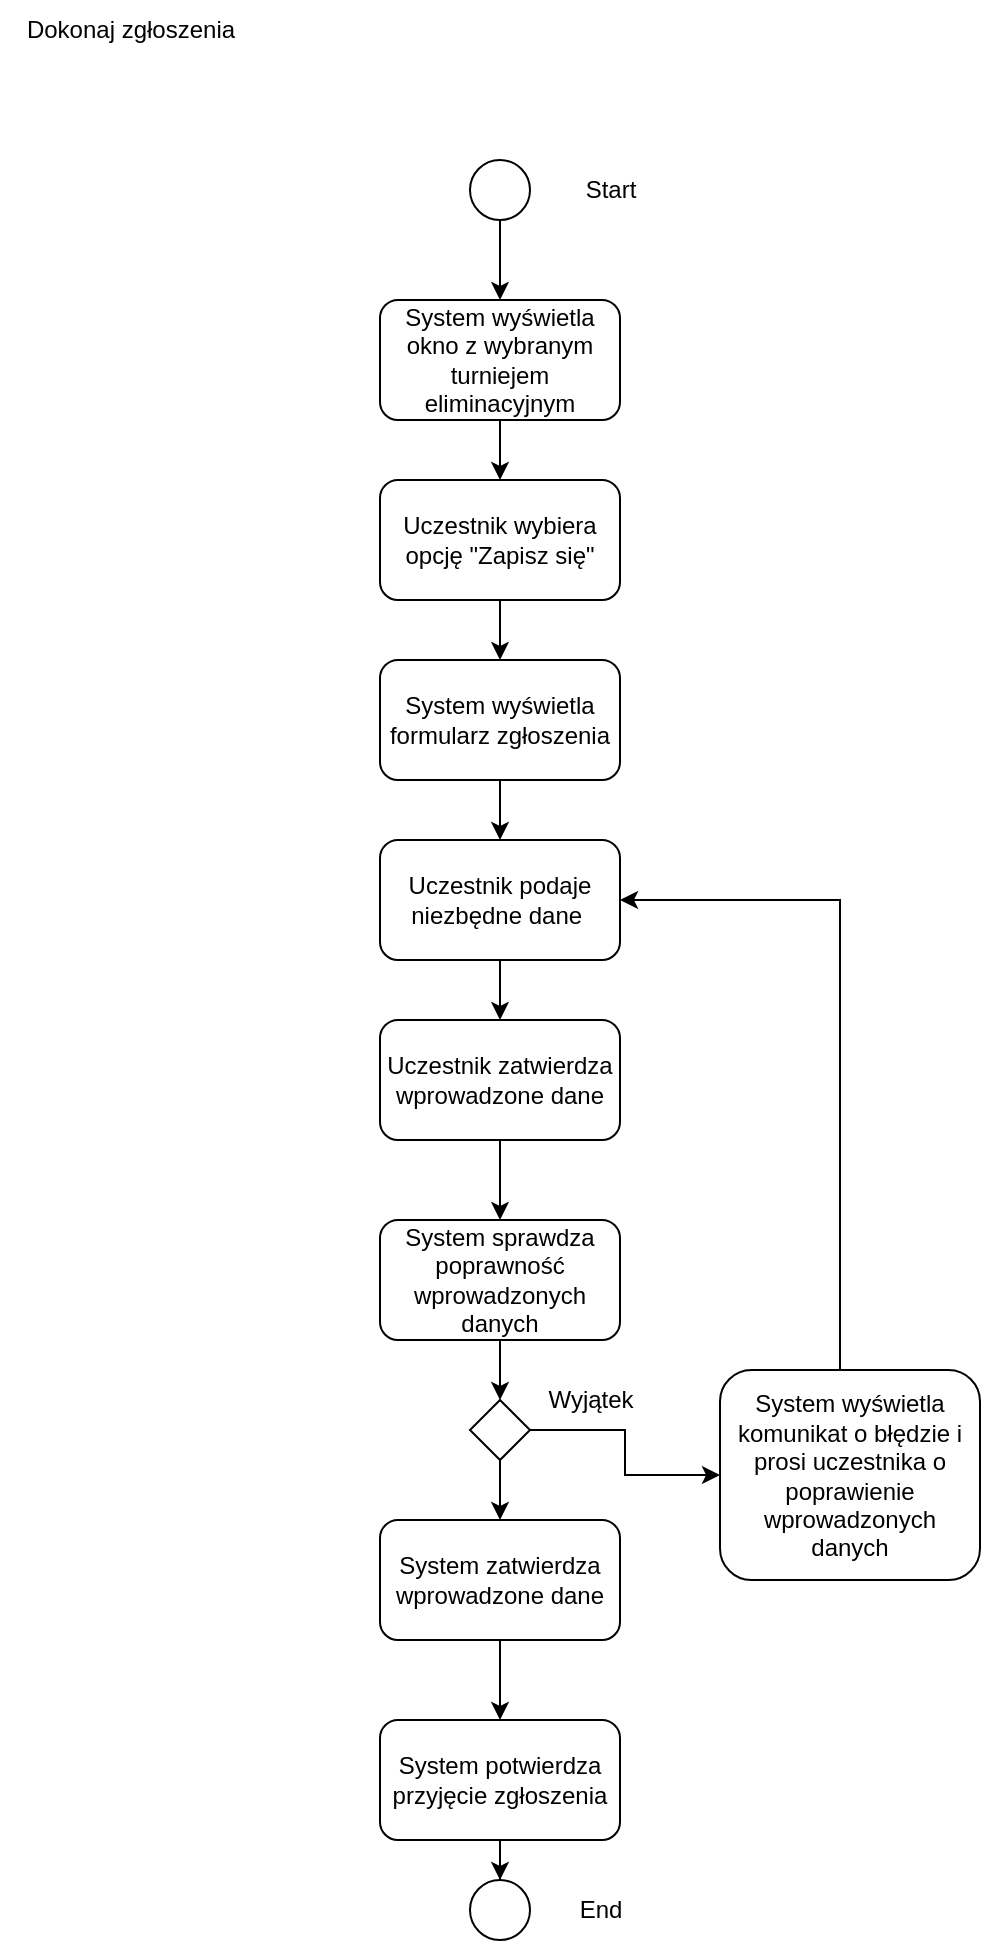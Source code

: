 <mxfile version="24.4.9" type="device">
  <diagram name="Strona-1" id="HsEo5W52fDbTF35tP13y">
    <mxGraphModel dx="1615" dy="1005" grid="1" gridSize="10" guides="1" tooltips="1" connect="1" arrows="1" fold="1" page="1" pageScale="1" pageWidth="827" pageHeight="1169" math="0" shadow="0">
      <root>
        <mxCell id="0" />
        <mxCell id="1" parent="0" />
        <mxCell id="VXkxd52t94LdjAe5KA_M-1" value="Dokonaj zgłoszenia" style="text;html=1;align=center;verticalAlign=middle;resizable=0;points=[];autosize=1;strokeColor=none;fillColor=none;" vertex="1" parent="1">
          <mxGeometry x="30" y="80" width="130" height="30" as="geometry" />
        </mxCell>
        <mxCell id="VXkxd52t94LdjAe5KA_M-13" value="" style="edgeStyle=orthogonalEdgeStyle;rounded=0;orthogonalLoop=1;jettySize=auto;html=1;" edge="1" parent="1" source="VXkxd52t94LdjAe5KA_M-2" target="VXkxd52t94LdjAe5KA_M-6">
          <mxGeometry relative="1" as="geometry" />
        </mxCell>
        <mxCell id="VXkxd52t94LdjAe5KA_M-2" value="System wyświetla okno z wybranym turniejem eliminacyjnym" style="rounded=1;whiteSpace=wrap;html=1;" vertex="1" parent="1">
          <mxGeometry x="220" y="230" width="120" height="60" as="geometry" />
        </mxCell>
        <mxCell id="VXkxd52t94LdjAe5KA_M-4" value="" style="edgeStyle=orthogonalEdgeStyle;rounded=0;orthogonalLoop=1;jettySize=auto;html=1;" edge="1" parent="1" source="VXkxd52t94LdjAe5KA_M-3" target="VXkxd52t94LdjAe5KA_M-2">
          <mxGeometry relative="1" as="geometry" />
        </mxCell>
        <mxCell id="VXkxd52t94LdjAe5KA_M-3" value="" style="ellipse;whiteSpace=wrap;html=1;aspect=fixed;" vertex="1" parent="1">
          <mxGeometry x="265" y="160" width="30" height="30" as="geometry" />
        </mxCell>
        <mxCell id="VXkxd52t94LdjAe5KA_M-5" value="Start" style="text;html=1;align=center;verticalAlign=middle;resizable=0;points=[];autosize=1;strokeColor=none;fillColor=none;" vertex="1" parent="1">
          <mxGeometry x="310" y="160" width="50" height="30" as="geometry" />
        </mxCell>
        <mxCell id="VXkxd52t94LdjAe5KA_M-14" value="" style="edgeStyle=orthogonalEdgeStyle;rounded=0;orthogonalLoop=1;jettySize=auto;html=1;" edge="1" parent="1" source="VXkxd52t94LdjAe5KA_M-6" target="VXkxd52t94LdjAe5KA_M-7">
          <mxGeometry relative="1" as="geometry" />
        </mxCell>
        <mxCell id="VXkxd52t94LdjAe5KA_M-6" value="Uczestnik wybiera opcję &quot;Zapisz się&quot;" style="rounded=1;whiteSpace=wrap;html=1;" vertex="1" parent="1">
          <mxGeometry x="220" y="320" width="120" height="60" as="geometry" />
        </mxCell>
        <mxCell id="VXkxd52t94LdjAe5KA_M-15" value="" style="edgeStyle=orthogonalEdgeStyle;rounded=0;orthogonalLoop=1;jettySize=auto;html=1;" edge="1" parent="1" source="VXkxd52t94LdjAe5KA_M-7" target="VXkxd52t94LdjAe5KA_M-8">
          <mxGeometry relative="1" as="geometry" />
        </mxCell>
        <mxCell id="VXkxd52t94LdjAe5KA_M-7" value="System wyświetla formularz zgłoszenia" style="rounded=1;whiteSpace=wrap;html=1;" vertex="1" parent="1">
          <mxGeometry x="220" y="410" width="120" height="60" as="geometry" />
        </mxCell>
        <mxCell id="VXkxd52t94LdjAe5KA_M-20" value="" style="edgeStyle=orthogonalEdgeStyle;rounded=0;orthogonalLoop=1;jettySize=auto;html=1;" edge="1" parent="1" source="VXkxd52t94LdjAe5KA_M-8" target="VXkxd52t94LdjAe5KA_M-11">
          <mxGeometry relative="1" as="geometry" />
        </mxCell>
        <mxCell id="VXkxd52t94LdjAe5KA_M-8" value="Uczestnik podaje niezbędne dane&amp;nbsp;" style="rounded=1;whiteSpace=wrap;html=1;" vertex="1" parent="1">
          <mxGeometry x="220" y="500" width="120" height="60" as="geometry" />
        </mxCell>
        <mxCell id="VXkxd52t94LdjAe5KA_M-21" value="" style="edgeStyle=orthogonalEdgeStyle;rounded=0;orthogonalLoop=1;jettySize=auto;html=1;" edge="1" parent="1" source="VXkxd52t94LdjAe5KA_M-11" target="VXkxd52t94LdjAe5KA_M-19">
          <mxGeometry relative="1" as="geometry" />
        </mxCell>
        <mxCell id="VXkxd52t94LdjAe5KA_M-11" value="Uczestnik zatwierdza wprowadzone dane" style="rounded=1;whiteSpace=wrap;html=1;" vertex="1" parent="1">
          <mxGeometry x="220" y="590" width="120" height="60" as="geometry" />
        </mxCell>
        <mxCell id="VXkxd52t94LdjAe5KA_M-30" style="edgeStyle=orthogonalEdgeStyle;rounded=0;orthogonalLoop=1;jettySize=auto;html=1;entryX=1;entryY=0.5;entryDx=0;entryDy=0;" edge="1" parent="1" source="VXkxd52t94LdjAe5KA_M-16" target="VXkxd52t94LdjAe5KA_M-8">
          <mxGeometry relative="1" as="geometry">
            <Array as="points">
              <mxPoint x="450" y="530" />
            </Array>
          </mxGeometry>
        </mxCell>
        <mxCell id="VXkxd52t94LdjAe5KA_M-16" value="System wyświetla komunikat o błędzie i prosi uczestnika o poprawienie wprowadzonych danych" style="rounded=1;whiteSpace=wrap;html=1;" vertex="1" parent="1">
          <mxGeometry x="390" y="765" width="130" height="105" as="geometry" />
        </mxCell>
        <mxCell id="VXkxd52t94LdjAe5KA_M-27" value="" style="edgeStyle=orthogonalEdgeStyle;rounded=0;orthogonalLoop=1;jettySize=auto;html=1;" edge="1" parent="1" source="VXkxd52t94LdjAe5KA_M-17" target="VXkxd52t94LdjAe5KA_M-26">
          <mxGeometry relative="1" as="geometry" />
        </mxCell>
        <mxCell id="VXkxd52t94LdjAe5KA_M-17" value="System potwierdza przyjęcie zgłoszenia" style="rounded=1;whiteSpace=wrap;html=1;" vertex="1" parent="1">
          <mxGeometry x="220" y="940" width="120" height="60" as="geometry" />
        </mxCell>
        <mxCell id="VXkxd52t94LdjAe5KA_M-25" value="" style="edgeStyle=orthogonalEdgeStyle;rounded=0;orthogonalLoop=1;jettySize=auto;html=1;" edge="1" parent="1" source="VXkxd52t94LdjAe5KA_M-18" target="VXkxd52t94LdjAe5KA_M-17">
          <mxGeometry relative="1" as="geometry" />
        </mxCell>
        <mxCell id="VXkxd52t94LdjAe5KA_M-18" value="System zatwierdza wprowadzone dane" style="rounded=1;whiteSpace=wrap;html=1;" vertex="1" parent="1">
          <mxGeometry x="220" y="840" width="120" height="60" as="geometry" />
        </mxCell>
        <mxCell id="VXkxd52t94LdjAe5KA_M-23" value="" style="edgeStyle=orthogonalEdgeStyle;rounded=0;orthogonalLoop=1;jettySize=auto;html=1;" edge="1" parent="1" source="VXkxd52t94LdjAe5KA_M-19" target="VXkxd52t94LdjAe5KA_M-22">
          <mxGeometry relative="1" as="geometry" />
        </mxCell>
        <mxCell id="VXkxd52t94LdjAe5KA_M-19" value="System sprawdza poprawność wprowadzonych danych" style="rounded=1;whiteSpace=wrap;html=1;" vertex="1" parent="1">
          <mxGeometry x="220" y="690" width="120" height="60" as="geometry" />
        </mxCell>
        <mxCell id="VXkxd52t94LdjAe5KA_M-24" value="" style="edgeStyle=orthogonalEdgeStyle;rounded=0;orthogonalLoop=1;jettySize=auto;html=1;" edge="1" parent="1" source="VXkxd52t94LdjAe5KA_M-22" target="VXkxd52t94LdjAe5KA_M-18">
          <mxGeometry relative="1" as="geometry" />
        </mxCell>
        <mxCell id="VXkxd52t94LdjAe5KA_M-29" value="" style="edgeStyle=orthogonalEdgeStyle;rounded=0;orthogonalLoop=1;jettySize=auto;html=1;" edge="1" parent="1" source="VXkxd52t94LdjAe5KA_M-22" target="VXkxd52t94LdjAe5KA_M-16">
          <mxGeometry relative="1" as="geometry" />
        </mxCell>
        <mxCell id="VXkxd52t94LdjAe5KA_M-22" value="" style="rhombus;whiteSpace=wrap;html=1;" vertex="1" parent="1">
          <mxGeometry x="265" y="780" width="30" height="30" as="geometry" />
        </mxCell>
        <mxCell id="VXkxd52t94LdjAe5KA_M-26" value="" style="ellipse;whiteSpace=wrap;html=1;aspect=fixed;" vertex="1" parent="1">
          <mxGeometry x="265" y="1020" width="30" height="30" as="geometry" />
        </mxCell>
        <mxCell id="VXkxd52t94LdjAe5KA_M-28" value="End" style="text;html=1;align=center;verticalAlign=middle;resizable=0;points=[];autosize=1;strokeColor=none;fillColor=none;" vertex="1" parent="1">
          <mxGeometry x="310" y="1020" width="40" height="30" as="geometry" />
        </mxCell>
        <mxCell id="VXkxd52t94LdjAe5KA_M-31" value="Wyjątek" style="text;html=1;align=center;verticalAlign=middle;resizable=0;points=[];autosize=1;strokeColor=none;fillColor=none;" vertex="1" parent="1">
          <mxGeometry x="290" y="765" width="70" height="30" as="geometry" />
        </mxCell>
      </root>
    </mxGraphModel>
  </diagram>
</mxfile>
